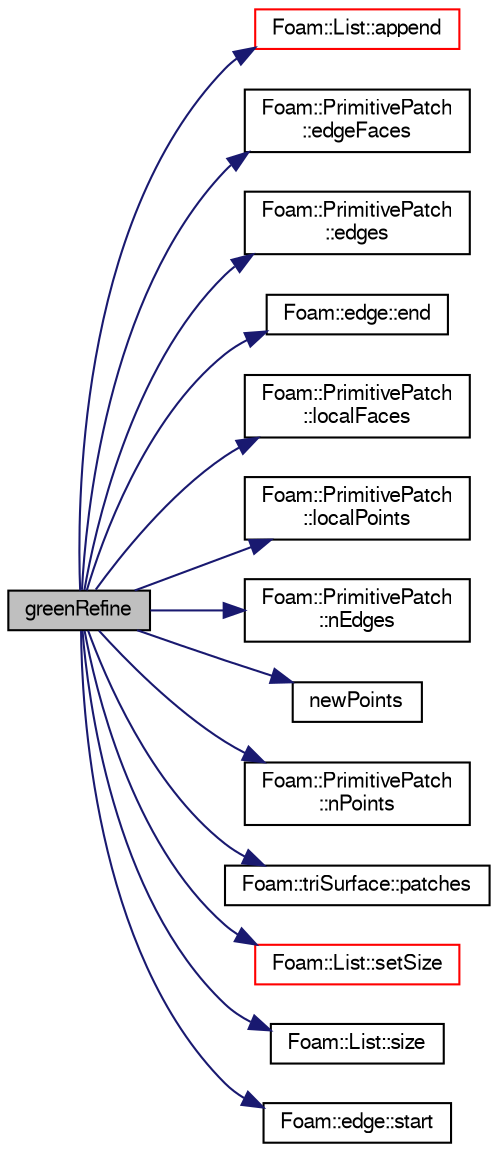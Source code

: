 digraph "greenRefine"
{
  bgcolor="transparent";
  edge [fontname="FreeSans",fontsize="10",labelfontname="FreeSans",labelfontsize="10"];
  node [fontname="FreeSans",fontsize="10",shape=record];
  rankdir="LR";
  Node1 [label="greenRefine",height=0.2,width=0.4,color="black", fillcolor="grey75", style="filled" fontcolor="black"];
  Node1 -> Node2 [color="midnightblue",fontsize="10",style="solid",fontname="FreeSans"];
  Node2 [label="Foam::List::append",height=0.2,width=0.4,color="red",URL="$a01325.html#a399dd2bf0d9a32016717dc90126f016b",tooltip="Append an element at the end of the list. "];
  Node1 -> Node3 [color="midnightblue",fontsize="10",style="solid",fontname="FreeSans"];
  Node3 [label="Foam::PrimitivePatch\l::edgeFaces",height=0.2,width=0.4,color="black",URL="$a01914.html#ab456054a1e7e1a07261799f50167916f",tooltip="Return edge-face addressing. "];
  Node1 -> Node4 [color="midnightblue",fontsize="10",style="solid",fontname="FreeSans"];
  Node4 [label="Foam::PrimitivePatch\l::edges",height=0.2,width=0.4,color="black",URL="$a01914.html#aae82d34fe433288eb6b1f9dea53675c8",tooltip="Return list of edges, address into LOCAL point list. "];
  Node1 -> Node5 [color="midnightblue",fontsize="10",style="solid",fontname="FreeSans"];
  Node5 [label="Foam::edge::end",height=0.2,width=0.4,color="black",URL="$a00590.html#a8ed0e876210c2c116b5694307a830518",tooltip="Return end vertex label. "];
  Node1 -> Node6 [color="midnightblue",fontsize="10",style="solid",fontname="FreeSans"];
  Node6 [label="Foam::PrimitivePatch\l::localFaces",height=0.2,width=0.4,color="black",URL="$a01914.html#af5aca3ce69275c80366bc8d5c0584da2",tooltip="Return patch faces addressing into local point list. "];
  Node1 -> Node7 [color="midnightblue",fontsize="10",style="solid",fontname="FreeSans"];
  Node7 [label="Foam::PrimitivePatch\l::localPoints",height=0.2,width=0.4,color="black",URL="$a01914.html#a180aa335ba66b3224df33de8eb29b3bf",tooltip="Return pointField of points in patch. "];
  Node1 -> Node8 [color="midnightblue",fontsize="10",style="solid",fontname="FreeSans"];
  Node8 [label="Foam::PrimitivePatch\l::nEdges",height=0.2,width=0.4,color="black",URL="$a01914.html#a1db9478309c639504a743b7b194226f4",tooltip="Return number of edges in patch. "];
  Node1 -> Node9 [color="midnightblue",fontsize="10",style="solid",fontname="FreeSans"];
  Node9 [label="newPoints",height=0.2,width=0.4,color="black",URL="$a03877.html#a0255157da5c6e351ac2f91500e564bc6"];
  Node1 -> Node10 [color="midnightblue",fontsize="10",style="solid",fontname="FreeSans"];
  Node10 [label="Foam::PrimitivePatch\l::nPoints",height=0.2,width=0.4,color="black",URL="$a01914.html#a9927abeba2c8506177084d644b6e573a",tooltip="Return number of points supporting patch faces. "];
  Node1 -> Node11 [color="midnightblue",fontsize="10",style="solid",fontname="FreeSans"];
  Node11 [label="Foam::triSurface::patches",height=0.2,width=0.4,color="black",URL="$a02607.html#a40a43f76fd50b5f1cd1c242669a14406"];
  Node1 -> Node12 [color="midnightblue",fontsize="10",style="solid",fontname="FreeSans"];
  Node12 [label="Foam::List::setSize",height=0.2,width=0.4,color="red",URL="$a01325.html#aedb985ffeaf1bdbfeccc2a8730405703",tooltip="Reset size of List. "];
  Node1 -> Node13 [color="midnightblue",fontsize="10",style="solid",fontname="FreeSans"];
  Node13 [label="Foam::List::size",height=0.2,width=0.4,color="black",URL="$a01325.html#a8a5f6fa29bd4b500caf186f60245b384",tooltip="Override size to be inconsistent with allocated storage. "];
  Node1 -> Node14 [color="midnightblue",fontsize="10",style="solid",fontname="FreeSans"];
  Node14 [label="Foam::edge::start",height=0.2,width=0.4,color="black",URL="$a00590.html#a96b607a9a9baa575783b4af443ef613f",tooltip="Return start vertex label. "];
}
